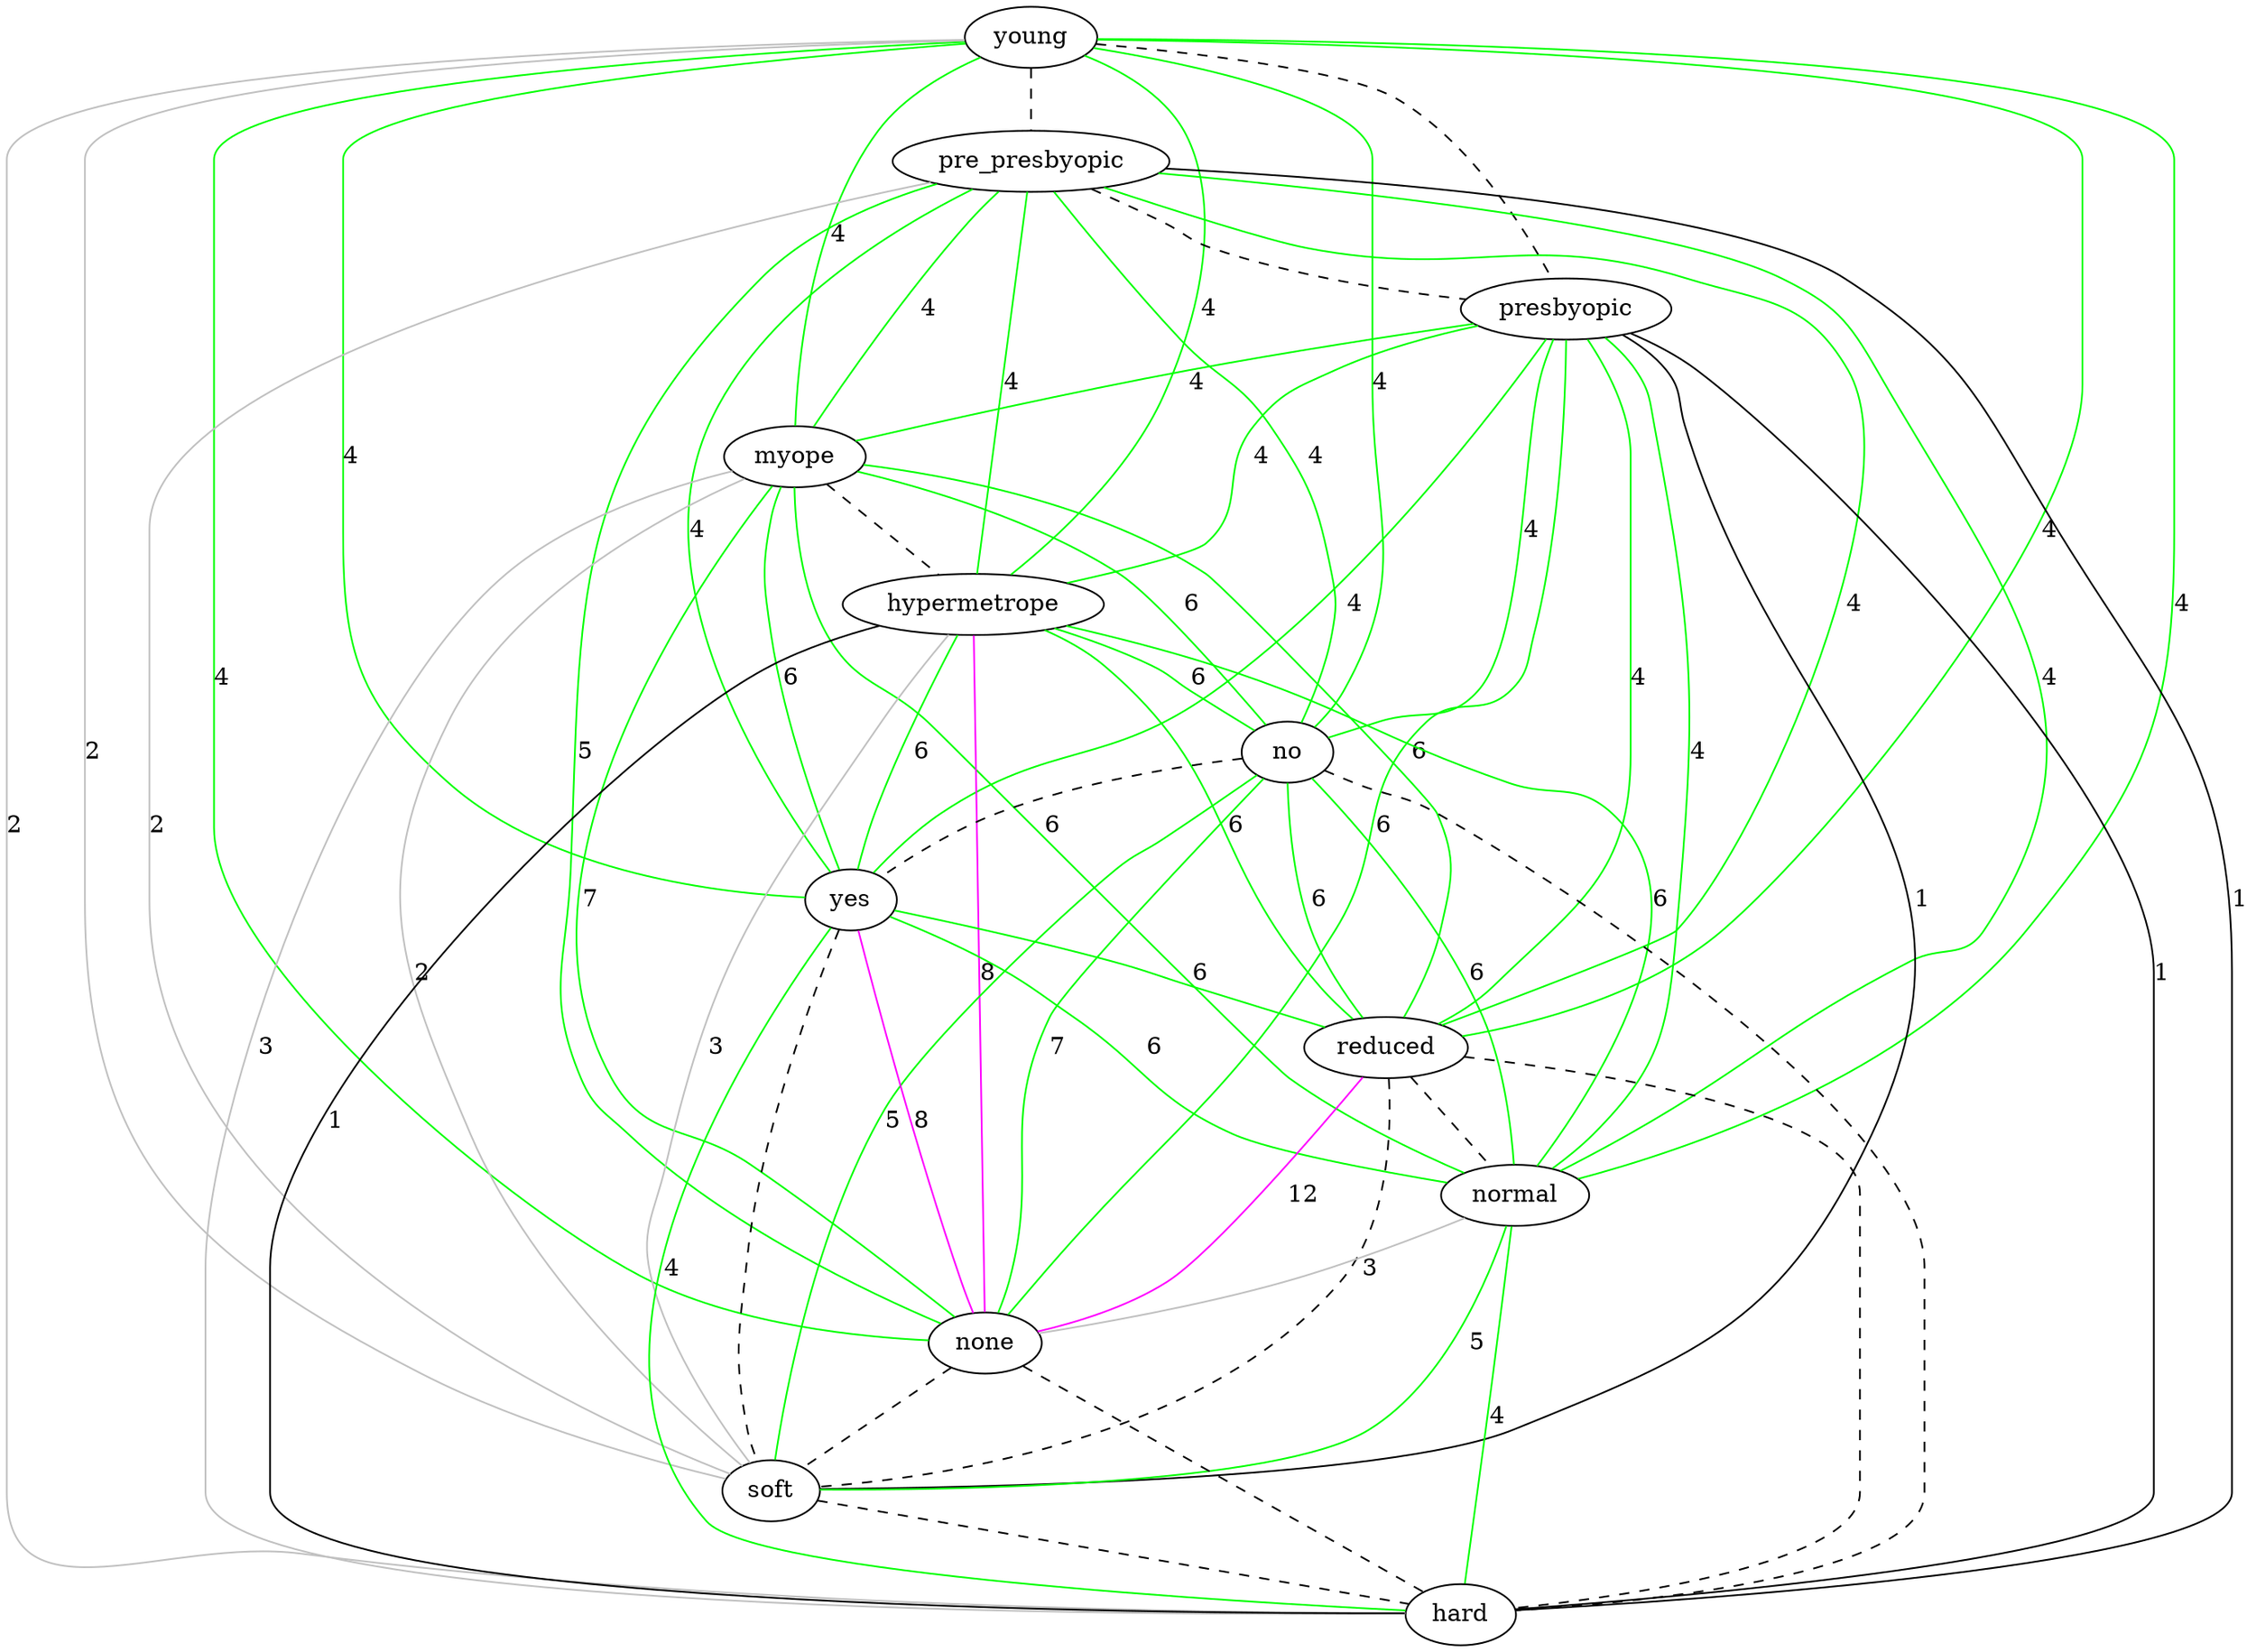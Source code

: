 strict graph "" {
young;
pre_presbyopic;
presbyopic;
myope;
hypermetrope;
no;
yes;
reduced;
normal;
none;
soft;
hard;
young -- pre_presbyopic  [color=black, style=dashed];
young -- presbyopic  [color=black, style=dashed];
young -- myope  [color=green, label=4, style=solid];
young -- hypermetrope  [color=green, label=4, style=solid];
young -- no  [color=green, label=4, style=solid];
young -- yes  [color=green, label=4, style=solid];
young -- reduced  [color=green, label=4, style=solid];
young -- normal  [color=green, label=4, style=solid];
young -- none  [color=green, label=4, style=solid];
young -- soft  [color=grey, label=2, style=solid];
young -- hard  [color=grey, label=2, style=solid];
pre_presbyopic -- presbyopic  [color=black, style=dashed];
pre_presbyopic -- myope  [color=green, label=4, style=solid];
pre_presbyopic -- hypermetrope  [color=green, label=4, style=solid];
pre_presbyopic -- no  [color=green, label=4, style=solid];
pre_presbyopic -- yes  [color=green, label=4, style=solid];
pre_presbyopic -- reduced  [color=green, label=4, style=solid];
pre_presbyopic -- normal  [color=green, label=4, style=solid];
pre_presbyopic -- none  [color=green, label=5, style=solid];
pre_presbyopic -- soft  [color=grey, label=2, style=solid];
pre_presbyopic -- hard  [color=black, label=1, style=solid];
presbyopic -- myope  [color=green, label=4, style=solid];
presbyopic -- hypermetrope  [color=green, label=4, style=solid];
presbyopic -- no  [color=green, label=4, style=solid];
presbyopic -- yes  [color=green, label=4, style=solid];
presbyopic -- reduced  [color=green, label=4, style=solid];
presbyopic -- normal  [color=green, label=4, style=solid];
presbyopic -- none  [color=green, label=6, style=solid];
presbyopic -- soft  [color=black, label=1, style=solid];
presbyopic -- hard  [color=black, label=1, style=solid];
myope -- hypermetrope  [color=black, style=dashed];
myope -- no  [color=green, label=6, style=solid];
myope -- yes  [color=green, label=6, style=solid];
myope -- reduced  [color=green, label=6, style=solid];
myope -- normal  [color=green, label=6, style=solid];
myope -- none  [color=green, label=7, style=solid];
myope -- soft  [color=grey, label=2, style=solid];
myope -- hard  [color=grey, label=3, style=solid];
hypermetrope -- no  [color=green, label=6, style=solid];
hypermetrope -- yes  [color=green, label=6, style=solid];
hypermetrope -- reduced  [color=green, label=6, style=solid];
hypermetrope -- normal  [color=green, label=6, style=solid];
hypermetrope -- none  [color=magenta, label=8, style=solid];
hypermetrope -- soft  [color=grey, label=3, style=solid];
hypermetrope -- hard  [color=black, label=1, style=solid];
no -- yes  [color=black, style=dashed];
no -- reduced  [color=green, label=6, style=solid];
no -- normal  [color=green, label=6, style=solid];
no -- none  [color=green, label=7, style=solid];
no -- soft  [color=green, label=5, style=solid];
no -- hard  [color=black, style=dashed];
yes -- reduced  [color=green, label=6, style=solid];
yes -- normal  [color=green, label=6, style=solid];
yes -- none  [color=magenta, label=8, style=solid];
yes -- soft  [color=black, style=dashed];
yes -- hard  [color=green, label=4, style=solid];
reduced -- normal  [color=black, style=dashed];
reduced -- none  [color=magenta, label=12, style=solid];
reduced -- soft  [color=black, style=dashed];
reduced -- hard  [color=black, style=dashed];
normal -- none  [color=grey, label=3, style=solid];
normal -- soft  [color=green, label=5, style=solid];
normal -- hard  [color=green, label=4, style=solid];
none -- soft  [color=black, style=dashed];
none -- hard  [color=black, style=dashed];
soft -- hard  [color=black, style=dashed];
}
